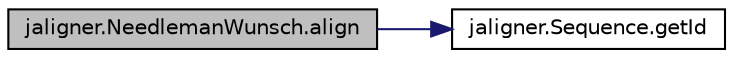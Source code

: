 digraph "jaligner.NeedlemanWunsch.align"
{
  edge [fontname="Helvetica",fontsize="10",labelfontname="Helvetica",labelfontsize="10"];
  node [fontname="Helvetica",fontsize="10",shape=record];
  rankdir="LR";
  Node1 [label="jaligner.NeedlemanWunsch.align",height=0.2,width=0.4,color="black", fillcolor="grey75", style="filled" fontcolor="black"];
  Node1 -> Node2 [color="midnightblue",fontsize="10",style="solid"];
  Node2 [label="jaligner.Sequence.getId",height=0.2,width=0.4,color="black", fillcolor="white", style="filled",URL="$classjaligner_1_1_sequence.html#a1ce3b0e34788f6f27dc7312f12fa8191"];
}
